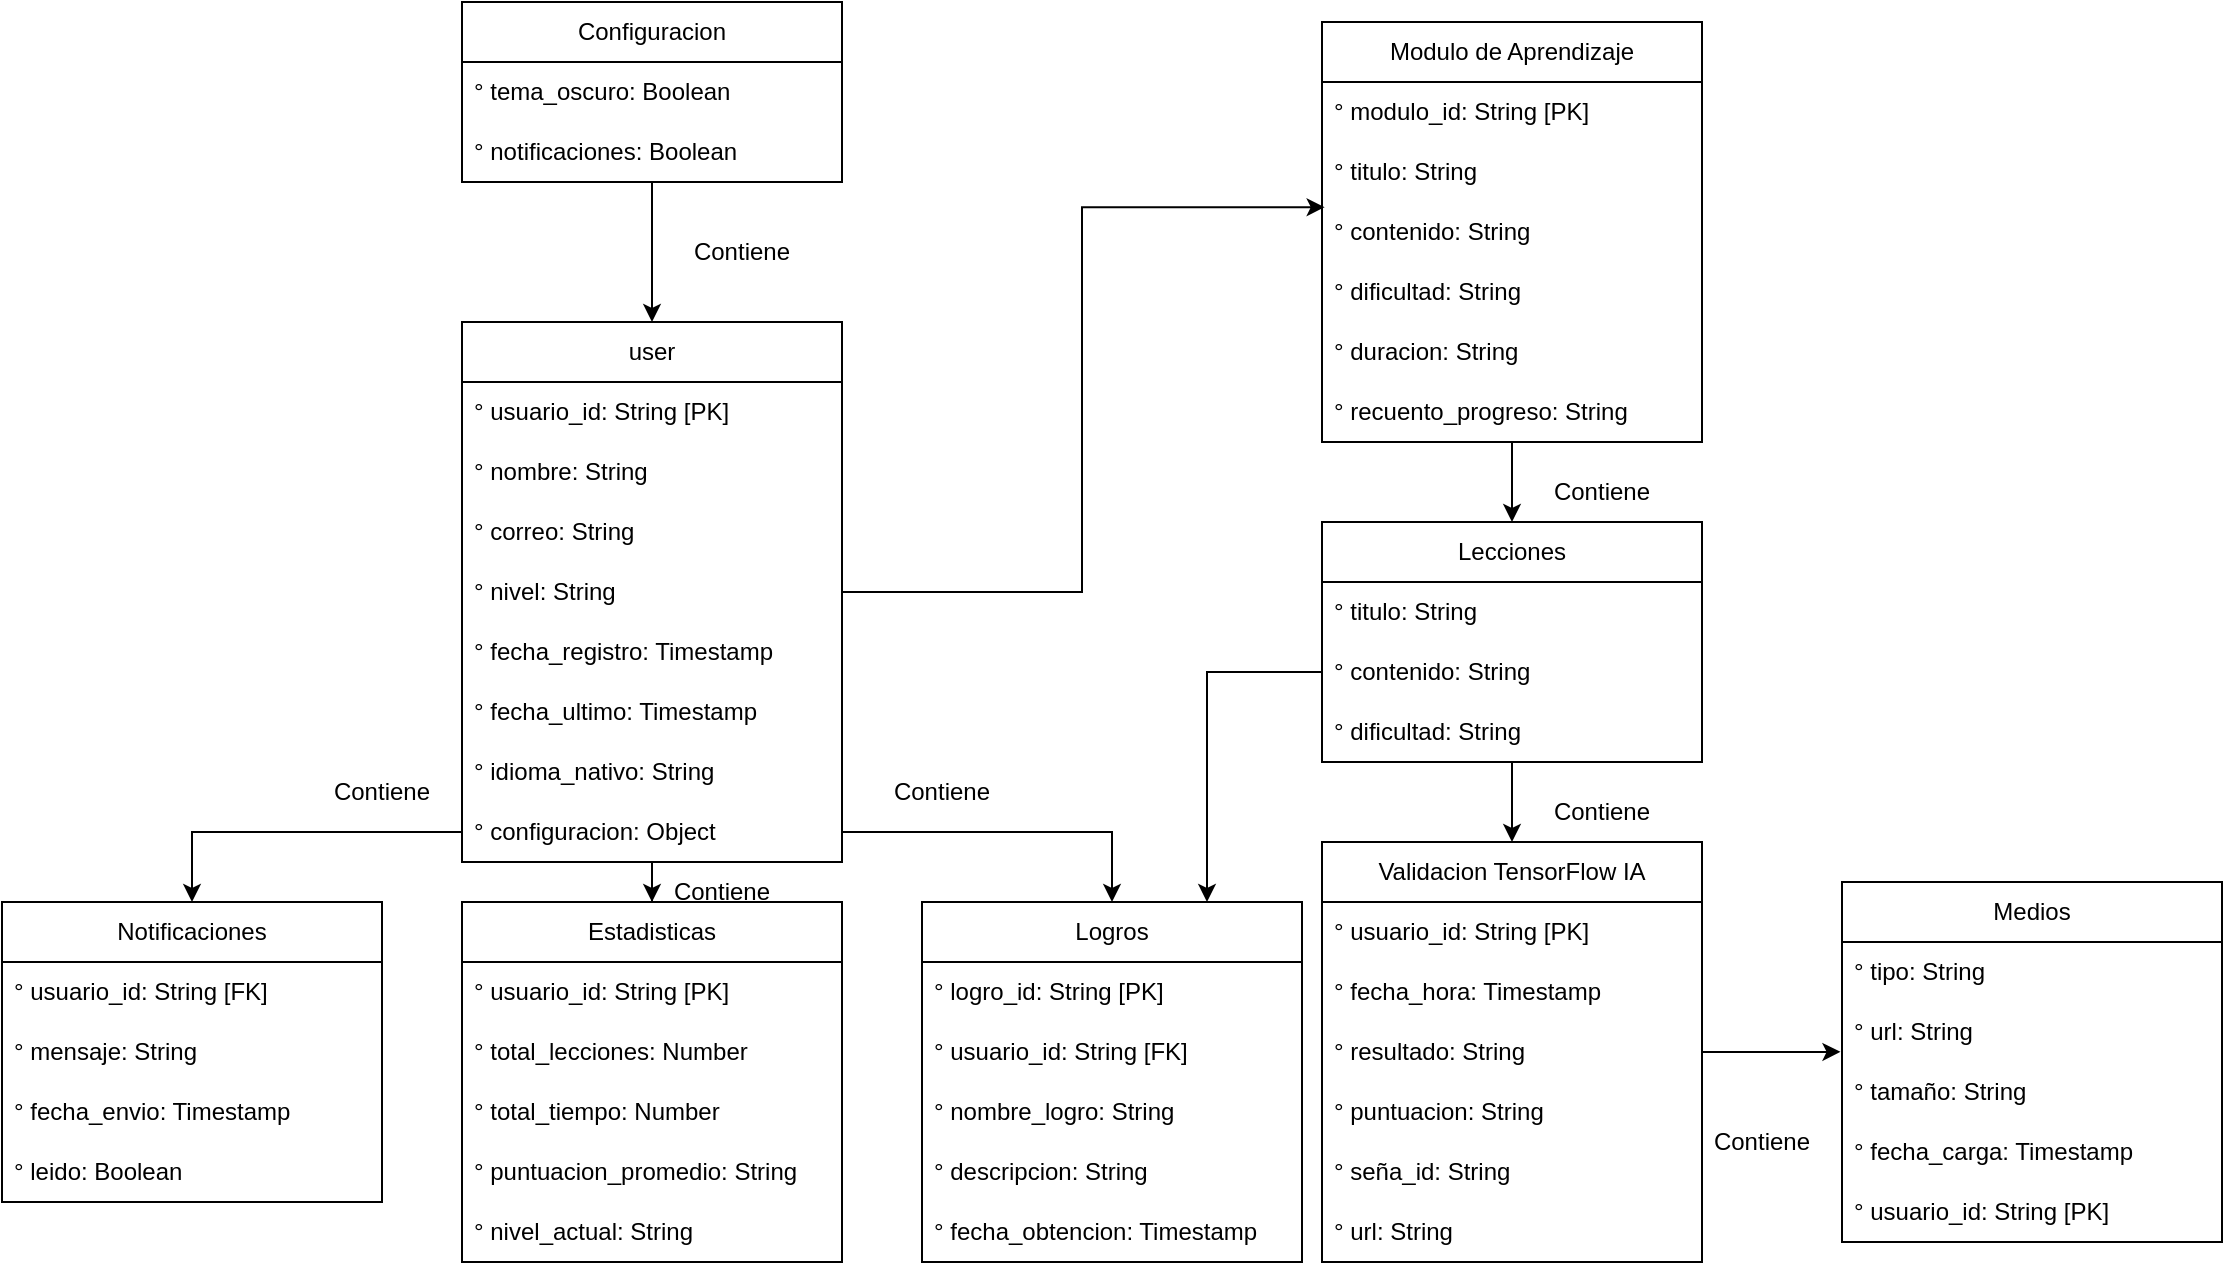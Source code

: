 <mxfile version="24.7.17">
  <diagram name="Page-1" id="BsO_ZolymQ1asYzQ9hqA">
    <mxGraphModel dx="910" dy="1590" grid="0" gridSize="10" guides="1" tooltips="1" connect="1" arrows="1" fold="1" page="1" pageScale="1" pageWidth="850" pageHeight="1100" math="0" shadow="0">
      <root>
        <mxCell id="0" />
        <mxCell id="1" parent="0" />
        <mxCell id="5IDsyCoEaGUXOf4nEbgp-25" style="edgeStyle=orthogonalEdgeStyle;rounded=0;orthogonalLoop=1;jettySize=auto;html=1;" parent="1" source="5IDsyCoEaGUXOf4nEbgp-1" target="5IDsyCoEaGUXOf4nEbgp-22" edge="1">
          <mxGeometry relative="1" as="geometry" />
        </mxCell>
        <mxCell id="5IDsyCoEaGUXOf4nEbgp-1" value="user" style="swimlane;fontStyle=0;childLayout=stackLayout;horizontal=1;startSize=30;horizontalStack=0;resizeParent=1;resizeParentMax=0;resizeLast=0;collapsible=1;marginBottom=0;whiteSpace=wrap;html=1;" parent="1" vertex="1">
          <mxGeometry x="420" y="140" width="190" height="270" as="geometry" />
        </mxCell>
        <mxCell id="5IDsyCoEaGUXOf4nEbgp-2" value="° usuario_id: String [PK]" style="text;strokeColor=none;fillColor=none;align=left;verticalAlign=middle;spacingLeft=4;spacingRight=4;overflow=hidden;points=[[0,0.5],[1,0.5]];portConstraint=eastwest;rotatable=0;whiteSpace=wrap;html=1;" parent="5IDsyCoEaGUXOf4nEbgp-1" vertex="1">
          <mxGeometry y="30" width="190" height="30" as="geometry" />
        </mxCell>
        <mxCell id="5IDsyCoEaGUXOf4nEbgp-3" value="° nombre: String" style="text;strokeColor=none;fillColor=none;align=left;verticalAlign=middle;spacingLeft=4;spacingRight=4;overflow=hidden;points=[[0,0.5],[1,0.5]];portConstraint=eastwest;rotatable=0;whiteSpace=wrap;html=1;" parent="5IDsyCoEaGUXOf4nEbgp-1" vertex="1">
          <mxGeometry y="60" width="190" height="30" as="geometry" />
        </mxCell>
        <mxCell id="5IDsyCoEaGUXOf4nEbgp-4" value="° correo: String" style="text;strokeColor=none;fillColor=none;align=left;verticalAlign=middle;spacingLeft=4;spacingRight=4;overflow=hidden;points=[[0,0.5],[1,0.5]];portConstraint=eastwest;rotatable=0;whiteSpace=wrap;html=1;" parent="5IDsyCoEaGUXOf4nEbgp-1" vertex="1">
          <mxGeometry y="90" width="190" height="30" as="geometry" />
        </mxCell>
        <mxCell id="5IDsyCoEaGUXOf4nEbgp-6" value="° nivel: String" style="text;strokeColor=none;fillColor=none;align=left;verticalAlign=middle;spacingLeft=4;spacingRight=4;overflow=hidden;points=[[0,0.5],[1,0.5]];portConstraint=eastwest;rotatable=0;whiteSpace=wrap;html=1;" parent="5IDsyCoEaGUXOf4nEbgp-1" vertex="1">
          <mxGeometry y="120" width="190" height="30" as="geometry" />
        </mxCell>
        <mxCell id="5IDsyCoEaGUXOf4nEbgp-5" value="° fecha_registro: Timestamp" style="text;strokeColor=none;fillColor=none;align=left;verticalAlign=middle;spacingLeft=4;spacingRight=4;overflow=hidden;points=[[0,0.5],[1,0.5]];portConstraint=eastwest;rotatable=0;whiteSpace=wrap;html=1;" parent="5IDsyCoEaGUXOf4nEbgp-1" vertex="1">
          <mxGeometry y="150" width="190" height="30" as="geometry" />
        </mxCell>
        <mxCell id="5IDsyCoEaGUXOf4nEbgp-8" value="° fecha_ultimo: Timestamp" style="text;strokeColor=none;fillColor=none;align=left;verticalAlign=middle;spacingLeft=4;spacingRight=4;overflow=hidden;points=[[0,0.5],[1,0.5]];portConstraint=eastwest;rotatable=0;whiteSpace=wrap;html=1;" parent="5IDsyCoEaGUXOf4nEbgp-1" vertex="1">
          <mxGeometry y="180" width="190" height="30" as="geometry" />
        </mxCell>
        <mxCell id="5IDsyCoEaGUXOf4nEbgp-9" value="° idioma_nativo: String" style="text;strokeColor=none;fillColor=none;align=left;verticalAlign=middle;spacingLeft=4;spacingRight=4;overflow=hidden;points=[[0,0.5],[1,0.5]];portConstraint=eastwest;rotatable=0;whiteSpace=wrap;html=1;" parent="5IDsyCoEaGUXOf4nEbgp-1" vertex="1">
          <mxGeometry y="210" width="190" height="30" as="geometry" />
        </mxCell>
        <mxCell id="5IDsyCoEaGUXOf4nEbgp-10" value="° configuracion: Object" style="text;strokeColor=none;fillColor=none;align=left;verticalAlign=middle;spacingLeft=4;spacingRight=4;overflow=hidden;points=[[0,0.5],[1,0.5]];portConstraint=eastwest;rotatable=0;whiteSpace=wrap;html=1;" parent="5IDsyCoEaGUXOf4nEbgp-1" vertex="1">
          <mxGeometry y="240" width="190" height="30" as="geometry" />
        </mxCell>
        <mxCell id="5IDsyCoEaGUXOf4nEbgp-20" style="edgeStyle=orthogonalEdgeStyle;rounded=0;orthogonalLoop=1;jettySize=auto;html=1;entryX=0.5;entryY=0;entryDx=0;entryDy=0;" parent="1" source="5IDsyCoEaGUXOf4nEbgp-11" target="5IDsyCoEaGUXOf4nEbgp-1" edge="1">
          <mxGeometry relative="1" as="geometry" />
        </mxCell>
        <mxCell id="5IDsyCoEaGUXOf4nEbgp-11" value="Configuracion" style="swimlane;fontStyle=0;childLayout=stackLayout;horizontal=1;startSize=30;horizontalStack=0;resizeParent=1;resizeParentMax=0;resizeLast=0;collapsible=1;marginBottom=0;whiteSpace=wrap;html=1;" parent="1" vertex="1">
          <mxGeometry x="420" y="-20" width="190" height="90" as="geometry" />
        </mxCell>
        <mxCell id="5IDsyCoEaGUXOf4nEbgp-12" value="° tema_oscuro: Boolean" style="text;strokeColor=none;fillColor=none;align=left;verticalAlign=middle;spacingLeft=4;spacingRight=4;overflow=hidden;points=[[0,0.5],[1,0.5]];portConstraint=eastwest;rotatable=0;whiteSpace=wrap;html=1;" parent="5IDsyCoEaGUXOf4nEbgp-11" vertex="1">
          <mxGeometry y="30" width="190" height="30" as="geometry" />
        </mxCell>
        <mxCell id="5IDsyCoEaGUXOf4nEbgp-13" value="° notificaciones: Boolean" style="text;strokeColor=none;fillColor=none;align=left;verticalAlign=middle;spacingLeft=4;spacingRight=4;overflow=hidden;points=[[0,0.5],[1,0.5]];portConstraint=eastwest;rotatable=0;whiteSpace=wrap;html=1;" parent="5IDsyCoEaGUXOf4nEbgp-11" vertex="1">
          <mxGeometry y="60" width="190" height="30" as="geometry" />
        </mxCell>
        <mxCell id="5IDsyCoEaGUXOf4nEbgp-21" value="Contiene" style="text;html=1;align=center;verticalAlign=middle;whiteSpace=wrap;rounded=0;" parent="1" vertex="1">
          <mxGeometry x="530" y="90" width="60" height="30" as="geometry" />
        </mxCell>
        <mxCell id="5IDsyCoEaGUXOf4nEbgp-22" value="Estadisticas" style="swimlane;fontStyle=0;childLayout=stackLayout;horizontal=1;startSize=30;horizontalStack=0;resizeParent=1;resizeParentMax=0;resizeLast=0;collapsible=1;marginBottom=0;whiteSpace=wrap;html=1;" parent="1" vertex="1">
          <mxGeometry x="420" y="430" width="190" height="180" as="geometry" />
        </mxCell>
        <mxCell id="5IDsyCoEaGUXOf4nEbgp-23" value="° usuario_id: String [PK]" style="text;strokeColor=none;fillColor=none;align=left;verticalAlign=middle;spacingLeft=4;spacingRight=4;overflow=hidden;points=[[0,0.5],[1,0.5]];portConstraint=eastwest;rotatable=0;whiteSpace=wrap;html=1;" parent="5IDsyCoEaGUXOf4nEbgp-22" vertex="1">
          <mxGeometry y="30" width="190" height="30" as="geometry" />
        </mxCell>
        <mxCell id="5IDsyCoEaGUXOf4nEbgp-24" value="° total_lecciones: Number" style="text;strokeColor=none;fillColor=none;align=left;verticalAlign=middle;spacingLeft=4;spacingRight=4;overflow=hidden;points=[[0,0.5],[1,0.5]];portConstraint=eastwest;rotatable=0;whiteSpace=wrap;html=1;" parent="5IDsyCoEaGUXOf4nEbgp-22" vertex="1">
          <mxGeometry y="60" width="190" height="30" as="geometry" />
        </mxCell>
        <mxCell id="5IDsyCoEaGUXOf4nEbgp-27" value="° total_tiempo: Number" style="text;strokeColor=none;fillColor=none;align=left;verticalAlign=middle;spacingLeft=4;spacingRight=4;overflow=hidden;points=[[0,0.5],[1,0.5]];portConstraint=eastwest;rotatable=0;whiteSpace=wrap;html=1;" parent="5IDsyCoEaGUXOf4nEbgp-22" vertex="1">
          <mxGeometry y="90" width="190" height="30" as="geometry" />
        </mxCell>
        <mxCell id="5IDsyCoEaGUXOf4nEbgp-28" value="° puntuacion_promedio: String" style="text;strokeColor=none;fillColor=none;align=left;verticalAlign=middle;spacingLeft=4;spacingRight=4;overflow=hidden;points=[[0,0.5],[1,0.5]];portConstraint=eastwest;rotatable=0;whiteSpace=wrap;html=1;" parent="5IDsyCoEaGUXOf4nEbgp-22" vertex="1">
          <mxGeometry y="120" width="190" height="30" as="geometry" />
        </mxCell>
        <mxCell id="5IDsyCoEaGUXOf4nEbgp-29" value="° nivel_actual: String" style="text;strokeColor=none;fillColor=none;align=left;verticalAlign=middle;spacingLeft=4;spacingRight=4;overflow=hidden;points=[[0,0.5],[1,0.5]];portConstraint=eastwest;rotatable=0;whiteSpace=wrap;html=1;" parent="5IDsyCoEaGUXOf4nEbgp-22" vertex="1">
          <mxGeometry y="150" width="190" height="30" as="geometry" />
        </mxCell>
        <mxCell id="5IDsyCoEaGUXOf4nEbgp-26" value="Contiene" style="text;html=1;align=center;verticalAlign=middle;whiteSpace=wrap;rounded=0;" parent="1" vertex="1">
          <mxGeometry x="520" y="410" width="60" height="30" as="geometry" />
        </mxCell>
        <mxCell id="5IDsyCoEaGUXOf4nEbgp-30" value="Notificaciones" style="swimlane;fontStyle=0;childLayout=stackLayout;horizontal=1;startSize=30;horizontalStack=0;resizeParent=1;resizeParentMax=0;resizeLast=0;collapsible=1;marginBottom=0;whiteSpace=wrap;html=1;" parent="1" vertex="1">
          <mxGeometry x="190" y="430" width="190" height="150" as="geometry" />
        </mxCell>
        <mxCell id="5IDsyCoEaGUXOf4nEbgp-31" value="° usuario_id: String [FK]" style="text;strokeColor=none;fillColor=none;align=left;verticalAlign=middle;spacingLeft=4;spacingRight=4;overflow=hidden;points=[[0,0.5],[1,0.5]];portConstraint=eastwest;rotatable=0;whiteSpace=wrap;html=1;" parent="5IDsyCoEaGUXOf4nEbgp-30" vertex="1">
          <mxGeometry y="30" width="190" height="30" as="geometry" />
        </mxCell>
        <mxCell id="5IDsyCoEaGUXOf4nEbgp-35" value="° mensaje: String" style="text;strokeColor=none;fillColor=none;align=left;verticalAlign=middle;spacingLeft=4;spacingRight=4;overflow=hidden;points=[[0,0.5],[1,0.5]];portConstraint=eastwest;rotatable=0;whiteSpace=wrap;html=1;" parent="5IDsyCoEaGUXOf4nEbgp-30" vertex="1">
          <mxGeometry y="60" width="190" height="30" as="geometry" />
        </mxCell>
        <mxCell id="5IDsyCoEaGUXOf4nEbgp-37" value="° fecha_envio: Timestamp" style="text;strokeColor=none;fillColor=none;align=left;verticalAlign=middle;spacingLeft=4;spacingRight=4;overflow=hidden;points=[[0,0.5],[1,0.5]];portConstraint=eastwest;rotatable=0;whiteSpace=wrap;html=1;" parent="5IDsyCoEaGUXOf4nEbgp-30" vertex="1">
          <mxGeometry y="90" width="190" height="30" as="geometry" />
        </mxCell>
        <mxCell id="5IDsyCoEaGUXOf4nEbgp-38" value="° leido: Boolean" style="text;strokeColor=none;fillColor=none;align=left;verticalAlign=middle;spacingLeft=4;spacingRight=4;overflow=hidden;points=[[0,0.5],[1,0.5]];portConstraint=eastwest;rotatable=0;whiteSpace=wrap;html=1;" parent="5IDsyCoEaGUXOf4nEbgp-30" vertex="1">
          <mxGeometry y="120" width="190" height="30" as="geometry" />
        </mxCell>
        <mxCell id="5IDsyCoEaGUXOf4nEbgp-36" style="edgeStyle=orthogonalEdgeStyle;rounded=0;orthogonalLoop=1;jettySize=auto;html=1;entryX=0.5;entryY=0;entryDx=0;entryDy=0;" parent="1" source="5IDsyCoEaGUXOf4nEbgp-10" target="5IDsyCoEaGUXOf4nEbgp-30" edge="1">
          <mxGeometry relative="1" as="geometry" />
        </mxCell>
        <mxCell id="5IDsyCoEaGUXOf4nEbgp-39" value="Contiene" style="text;html=1;align=center;verticalAlign=middle;whiteSpace=wrap;rounded=0;" parent="1" vertex="1">
          <mxGeometry x="350" y="360" width="60" height="30" as="geometry" />
        </mxCell>
        <mxCell id="5IDsyCoEaGUXOf4nEbgp-40" value="Logros" style="swimlane;fontStyle=0;childLayout=stackLayout;horizontal=1;startSize=30;horizontalStack=0;resizeParent=1;resizeParentMax=0;resizeLast=0;collapsible=1;marginBottom=0;whiteSpace=wrap;html=1;" parent="1" vertex="1">
          <mxGeometry x="650" y="430" width="190" height="180" as="geometry" />
        </mxCell>
        <mxCell id="5IDsyCoEaGUXOf4nEbgp-41" value="° logro_id: String [PK]" style="text;strokeColor=none;fillColor=none;align=left;verticalAlign=middle;spacingLeft=4;spacingRight=4;overflow=hidden;points=[[0,0.5],[1,0.5]];portConstraint=eastwest;rotatable=0;whiteSpace=wrap;html=1;" parent="5IDsyCoEaGUXOf4nEbgp-40" vertex="1">
          <mxGeometry y="30" width="190" height="30" as="geometry" />
        </mxCell>
        <mxCell id="5IDsyCoEaGUXOf4nEbgp-46" value="° usuario_id: String [FK]" style="text;strokeColor=none;fillColor=none;align=left;verticalAlign=middle;spacingLeft=4;spacingRight=4;overflow=hidden;points=[[0,0.5],[1,0.5]];portConstraint=eastwest;rotatable=0;whiteSpace=wrap;html=1;" parent="5IDsyCoEaGUXOf4nEbgp-40" vertex="1">
          <mxGeometry y="60" width="190" height="30" as="geometry" />
        </mxCell>
        <mxCell id="5IDsyCoEaGUXOf4nEbgp-42" value="° nombre_logro: String" style="text;strokeColor=none;fillColor=none;align=left;verticalAlign=middle;spacingLeft=4;spacingRight=4;overflow=hidden;points=[[0,0.5],[1,0.5]];portConstraint=eastwest;rotatable=0;whiteSpace=wrap;html=1;" parent="5IDsyCoEaGUXOf4nEbgp-40" vertex="1">
          <mxGeometry y="90" width="190" height="30" as="geometry" />
        </mxCell>
        <mxCell id="5IDsyCoEaGUXOf4nEbgp-43" value="° descripcion: String" style="text;strokeColor=none;fillColor=none;align=left;verticalAlign=middle;spacingLeft=4;spacingRight=4;overflow=hidden;points=[[0,0.5],[1,0.5]];portConstraint=eastwest;rotatable=0;whiteSpace=wrap;html=1;" parent="5IDsyCoEaGUXOf4nEbgp-40" vertex="1">
          <mxGeometry y="120" width="190" height="30" as="geometry" />
        </mxCell>
        <mxCell id="5IDsyCoEaGUXOf4nEbgp-44" value="° fecha_obtencion: Timestamp" style="text;strokeColor=none;fillColor=none;align=left;verticalAlign=middle;spacingLeft=4;spacingRight=4;overflow=hidden;points=[[0,0.5],[1,0.5]];portConstraint=eastwest;rotatable=0;whiteSpace=wrap;html=1;" parent="5IDsyCoEaGUXOf4nEbgp-40" vertex="1">
          <mxGeometry y="150" width="190" height="30" as="geometry" />
        </mxCell>
        <mxCell id="5IDsyCoEaGUXOf4nEbgp-45" style="edgeStyle=orthogonalEdgeStyle;rounded=0;orthogonalLoop=1;jettySize=auto;html=1;entryX=0.5;entryY=0;entryDx=0;entryDy=0;" parent="1" source="5IDsyCoEaGUXOf4nEbgp-10" target="5IDsyCoEaGUXOf4nEbgp-40" edge="1">
          <mxGeometry relative="1" as="geometry" />
        </mxCell>
        <mxCell id="5IDsyCoEaGUXOf4nEbgp-47" value="Contiene" style="text;html=1;align=center;verticalAlign=middle;whiteSpace=wrap;rounded=0;" parent="1" vertex="1">
          <mxGeometry x="630" y="360" width="60" height="30" as="geometry" />
        </mxCell>
        <mxCell id="5IDsyCoEaGUXOf4nEbgp-63" style="edgeStyle=orthogonalEdgeStyle;rounded=0;orthogonalLoop=1;jettySize=auto;html=1;" parent="1" source="5IDsyCoEaGUXOf4nEbgp-48" target="5IDsyCoEaGUXOf4nEbgp-56" edge="1">
          <mxGeometry relative="1" as="geometry" />
        </mxCell>
        <mxCell id="5IDsyCoEaGUXOf4nEbgp-48" value="Modulo de Aprendizaje" style="swimlane;fontStyle=0;childLayout=stackLayout;horizontal=1;startSize=30;horizontalStack=0;resizeParent=1;resizeParentMax=0;resizeLast=0;collapsible=1;marginBottom=0;whiteSpace=wrap;html=1;" parent="1" vertex="1">
          <mxGeometry x="850" y="-10" width="190" height="210" as="geometry" />
        </mxCell>
        <mxCell id="5IDsyCoEaGUXOf4nEbgp-49" value="° modulo_id: String [PK]" style="text;strokeColor=none;fillColor=none;align=left;verticalAlign=middle;spacingLeft=4;spacingRight=4;overflow=hidden;points=[[0,0.5],[1,0.5]];portConstraint=eastwest;rotatable=0;whiteSpace=wrap;html=1;" parent="5IDsyCoEaGUXOf4nEbgp-48" vertex="1">
          <mxGeometry y="30" width="190" height="30" as="geometry" />
        </mxCell>
        <mxCell id="5IDsyCoEaGUXOf4nEbgp-51" value="° titulo: String" style="text;strokeColor=none;fillColor=none;align=left;verticalAlign=middle;spacingLeft=4;spacingRight=4;overflow=hidden;points=[[0,0.5],[1,0.5]];portConstraint=eastwest;rotatable=0;whiteSpace=wrap;html=1;" parent="5IDsyCoEaGUXOf4nEbgp-48" vertex="1">
          <mxGeometry y="60" width="190" height="30" as="geometry" />
        </mxCell>
        <mxCell id="5IDsyCoEaGUXOf4nEbgp-52" value="° contenido: String" style="text;strokeColor=none;fillColor=none;align=left;verticalAlign=middle;spacingLeft=4;spacingRight=4;overflow=hidden;points=[[0,0.5],[1,0.5]];portConstraint=eastwest;rotatable=0;whiteSpace=wrap;html=1;" parent="5IDsyCoEaGUXOf4nEbgp-48" vertex="1">
          <mxGeometry y="90" width="190" height="30" as="geometry" />
        </mxCell>
        <mxCell id="5IDsyCoEaGUXOf4nEbgp-53" value="° dificultad: String" style="text;strokeColor=none;fillColor=none;align=left;verticalAlign=middle;spacingLeft=4;spacingRight=4;overflow=hidden;points=[[0,0.5],[1,0.5]];portConstraint=eastwest;rotatable=0;whiteSpace=wrap;html=1;" parent="5IDsyCoEaGUXOf4nEbgp-48" vertex="1">
          <mxGeometry y="120" width="190" height="30" as="geometry" />
        </mxCell>
        <mxCell id="5IDsyCoEaGUXOf4nEbgp-54" value="° duracion: String" style="text;strokeColor=none;fillColor=none;align=left;verticalAlign=middle;spacingLeft=4;spacingRight=4;overflow=hidden;points=[[0,0.5],[1,0.5]];portConstraint=eastwest;rotatable=0;whiteSpace=wrap;html=1;" parent="5IDsyCoEaGUXOf4nEbgp-48" vertex="1">
          <mxGeometry y="150" width="190" height="30" as="geometry" />
        </mxCell>
        <mxCell id="5IDsyCoEaGUXOf4nEbgp-55" value="° recuento_progreso: String" style="text;strokeColor=none;fillColor=none;align=left;verticalAlign=middle;spacingLeft=4;spacingRight=4;overflow=hidden;points=[[0,0.5],[1,0.5]];portConstraint=eastwest;rotatable=0;whiteSpace=wrap;html=1;" parent="5IDsyCoEaGUXOf4nEbgp-48" vertex="1">
          <mxGeometry y="180" width="190" height="30" as="geometry" />
        </mxCell>
        <mxCell id="5IDsyCoEaGUXOf4nEbgp-72" style="edgeStyle=orthogonalEdgeStyle;rounded=0;orthogonalLoop=1;jettySize=auto;html=1;entryX=0.5;entryY=0;entryDx=0;entryDy=0;" parent="1" source="5IDsyCoEaGUXOf4nEbgp-56" target="5IDsyCoEaGUXOf4nEbgp-65" edge="1">
          <mxGeometry relative="1" as="geometry" />
        </mxCell>
        <mxCell id="5IDsyCoEaGUXOf4nEbgp-56" value="Lecciones" style="swimlane;fontStyle=0;childLayout=stackLayout;horizontal=1;startSize=30;horizontalStack=0;resizeParent=1;resizeParentMax=0;resizeLast=0;collapsible=1;marginBottom=0;whiteSpace=wrap;html=1;" parent="1" vertex="1">
          <mxGeometry x="850" y="240" width="190" height="120" as="geometry" />
        </mxCell>
        <mxCell id="5IDsyCoEaGUXOf4nEbgp-58" value="° titulo: String" style="text;strokeColor=none;fillColor=none;align=left;verticalAlign=middle;spacingLeft=4;spacingRight=4;overflow=hidden;points=[[0,0.5],[1,0.5]];portConstraint=eastwest;rotatable=0;whiteSpace=wrap;html=1;" parent="5IDsyCoEaGUXOf4nEbgp-56" vertex="1">
          <mxGeometry y="30" width="190" height="30" as="geometry" />
        </mxCell>
        <mxCell id="5IDsyCoEaGUXOf4nEbgp-59" value="° contenido: String" style="text;strokeColor=none;fillColor=none;align=left;verticalAlign=middle;spacingLeft=4;spacingRight=4;overflow=hidden;points=[[0,0.5],[1,0.5]];portConstraint=eastwest;rotatable=0;whiteSpace=wrap;html=1;" parent="5IDsyCoEaGUXOf4nEbgp-56" vertex="1">
          <mxGeometry y="60" width="190" height="30" as="geometry" />
        </mxCell>
        <mxCell id="5IDsyCoEaGUXOf4nEbgp-60" value="° dificultad: String" style="text;strokeColor=none;fillColor=none;align=left;verticalAlign=middle;spacingLeft=4;spacingRight=4;overflow=hidden;points=[[0,0.5],[1,0.5]];portConstraint=eastwest;rotatable=0;whiteSpace=wrap;html=1;" parent="5IDsyCoEaGUXOf4nEbgp-56" vertex="1">
          <mxGeometry y="90" width="190" height="30" as="geometry" />
        </mxCell>
        <mxCell id="5IDsyCoEaGUXOf4nEbgp-64" value="Contiene" style="text;html=1;align=center;verticalAlign=middle;whiteSpace=wrap;rounded=0;" parent="1" vertex="1">
          <mxGeometry x="960" y="210" width="60" height="30" as="geometry" />
        </mxCell>
        <mxCell id="5IDsyCoEaGUXOf4nEbgp-65" value="Validacion TensorFlow IA" style="swimlane;fontStyle=0;childLayout=stackLayout;horizontal=1;startSize=30;horizontalStack=0;resizeParent=1;resizeParentMax=0;resizeLast=0;collapsible=1;marginBottom=0;whiteSpace=wrap;html=1;" parent="1" vertex="1">
          <mxGeometry x="850" y="400" width="190" height="210" as="geometry" />
        </mxCell>
        <mxCell id="5IDsyCoEaGUXOf4nEbgp-66" value="° usuario_id: String [PK]" style="text;strokeColor=none;fillColor=none;align=left;verticalAlign=middle;spacingLeft=4;spacingRight=4;overflow=hidden;points=[[0,0.5],[1,0.5]];portConstraint=eastwest;rotatable=0;whiteSpace=wrap;html=1;" parent="5IDsyCoEaGUXOf4nEbgp-65" vertex="1">
          <mxGeometry y="30" width="190" height="30" as="geometry" />
        </mxCell>
        <mxCell id="5IDsyCoEaGUXOf4nEbgp-67" value="° fecha_hora: Timestamp" style="text;strokeColor=none;fillColor=none;align=left;verticalAlign=middle;spacingLeft=4;spacingRight=4;overflow=hidden;points=[[0,0.5],[1,0.5]];portConstraint=eastwest;rotatable=0;whiteSpace=wrap;html=1;" parent="5IDsyCoEaGUXOf4nEbgp-65" vertex="1">
          <mxGeometry y="60" width="190" height="30" as="geometry" />
        </mxCell>
        <mxCell id="5IDsyCoEaGUXOf4nEbgp-68" value="° resultado: String" style="text;strokeColor=none;fillColor=none;align=left;verticalAlign=middle;spacingLeft=4;spacingRight=4;overflow=hidden;points=[[0,0.5],[1,0.5]];portConstraint=eastwest;rotatable=0;whiteSpace=wrap;html=1;" parent="5IDsyCoEaGUXOf4nEbgp-65" vertex="1">
          <mxGeometry y="90" width="190" height="30" as="geometry" />
        </mxCell>
        <mxCell id="5IDsyCoEaGUXOf4nEbgp-69" value="° puntuacion: String" style="text;strokeColor=none;fillColor=none;align=left;verticalAlign=middle;spacingLeft=4;spacingRight=4;overflow=hidden;points=[[0,0.5],[1,0.5]];portConstraint=eastwest;rotatable=0;whiteSpace=wrap;html=1;" parent="5IDsyCoEaGUXOf4nEbgp-65" vertex="1">
          <mxGeometry y="120" width="190" height="30" as="geometry" />
        </mxCell>
        <mxCell id="5IDsyCoEaGUXOf4nEbgp-70" value="° seña_id: String" style="text;strokeColor=none;fillColor=none;align=left;verticalAlign=middle;spacingLeft=4;spacingRight=4;overflow=hidden;points=[[0,0.5],[1,0.5]];portConstraint=eastwest;rotatable=0;whiteSpace=wrap;html=1;" parent="5IDsyCoEaGUXOf4nEbgp-65" vertex="1">
          <mxGeometry y="150" width="190" height="30" as="geometry" />
        </mxCell>
        <mxCell id="5IDsyCoEaGUXOf4nEbgp-71" value="° url: String" style="text;strokeColor=none;fillColor=none;align=left;verticalAlign=middle;spacingLeft=4;spacingRight=4;overflow=hidden;points=[[0,0.5],[1,0.5]];portConstraint=eastwest;rotatable=0;whiteSpace=wrap;html=1;" parent="5IDsyCoEaGUXOf4nEbgp-65" vertex="1">
          <mxGeometry y="180" width="190" height="30" as="geometry" />
        </mxCell>
        <mxCell id="5IDsyCoEaGUXOf4nEbgp-73" value="Contiene" style="text;html=1;align=center;verticalAlign=middle;whiteSpace=wrap;rounded=0;" parent="1" vertex="1">
          <mxGeometry x="960" y="370" width="60" height="30" as="geometry" />
        </mxCell>
        <mxCell id="5IDsyCoEaGUXOf4nEbgp-74" value="Medios" style="swimlane;fontStyle=0;childLayout=stackLayout;horizontal=1;startSize=30;horizontalStack=0;resizeParent=1;resizeParentMax=0;resizeLast=0;collapsible=1;marginBottom=0;whiteSpace=wrap;html=1;" parent="1" vertex="1">
          <mxGeometry x="1110" y="420" width="190" height="180" as="geometry" />
        </mxCell>
        <mxCell id="5IDsyCoEaGUXOf4nEbgp-75" value="° tipo: String" style="text;strokeColor=none;fillColor=none;align=left;verticalAlign=middle;spacingLeft=4;spacingRight=4;overflow=hidden;points=[[0,0.5],[1,0.5]];portConstraint=eastwest;rotatable=0;whiteSpace=wrap;html=1;" parent="5IDsyCoEaGUXOf4nEbgp-74" vertex="1">
          <mxGeometry y="30" width="190" height="30" as="geometry" />
        </mxCell>
        <mxCell id="5IDsyCoEaGUXOf4nEbgp-76" value="° url: String" style="text;strokeColor=none;fillColor=none;align=left;verticalAlign=middle;spacingLeft=4;spacingRight=4;overflow=hidden;points=[[0,0.5],[1,0.5]];portConstraint=eastwest;rotatable=0;whiteSpace=wrap;html=1;" parent="5IDsyCoEaGUXOf4nEbgp-74" vertex="1">
          <mxGeometry y="60" width="190" height="30" as="geometry" />
        </mxCell>
        <mxCell id="5IDsyCoEaGUXOf4nEbgp-77" value="° tamaño: String" style="text;strokeColor=none;fillColor=none;align=left;verticalAlign=middle;spacingLeft=4;spacingRight=4;overflow=hidden;points=[[0,0.5],[1,0.5]];portConstraint=eastwest;rotatable=0;whiteSpace=wrap;html=1;" parent="5IDsyCoEaGUXOf4nEbgp-74" vertex="1">
          <mxGeometry y="90" width="190" height="30" as="geometry" />
        </mxCell>
        <mxCell id="5IDsyCoEaGUXOf4nEbgp-84" value="° fecha_carga: Timestamp" style="text;strokeColor=none;fillColor=none;align=left;verticalAlign=middle;spacingLeft=4;spacingRight=4;overflow=hidden;points=[[0,0.5],[1,0.5]];portConstraint=eastwest;rotatable=0;whiteSpace=wrap;html=1;" parent="5IDsyCoEaGUXOf4nEbgp-74" vertex="1">
          <mxGeometry y="120" width="190" height="30" as="geometry" />
        </mxCell>
        <mxCell id="5IDsyCoEaGUXOf4nEbgp-85" value="° usuario_id: String [PK]" style="text;strokeColor=none;fillColor=none;align=left;verticalAlign=middle;spacingLeft=4;spacingRight=4;overflow=hidden;points=[[0,0.5],[1,0.5]];portConstraint=eastwest;rotatable=0;whiteSpace=wrap;html=1;" parent="5IDsyCoEaGUXOf4nEbgp-74" vertex="1">
          <mxGeometry y="150" width="190" height="30" as="geometry" />
        </mxCell>
        <mxCell id="5IDsyCoEaGUXOf4nEbgp-83" value="Contiene" style="text;html=1;align=center;verticalAlign=middle;whiteSpace=wrap;rounded=0;" parent="1" vertex="1">
          <mxGeometry x="1040" y="535" width="60" height="30" as="geometry" />
        </mxCell>
        <mxCell id="wf59in55LKqpRGKjJugH-2" style="edgeStyle=orthogonalEdgeStyle;rounded=0;orthogonalLoop=1;jettySize=auto;html=1;exitX=1;exitY=0.5;exitDx=0;exitDy=0;entryX=-0.004;entryY=0.831;entryDx=0;entryDy=0;entryPerimeter=0;" parent="1" source="5IDsyCoEaGUXOf4nEbgp-68" target="5IDsyCoEaGUXOf4nEbgp-76" edge="1">
          <mxGeometry relative="1" as="geometry" />
        </mxCell>
        <mxCell id="QDWlR97TJOGvT6XPKU2Y-2" style="edgeStyle=orthogonalEdgeStyle;rounded=0;orthogonalLoop=1;jettySize=auto;html=1;entryX=0.007;entryY=0.086;entryDx=0;entryDy=0;entryPerimeter=0;" parent="1" source="5IDsyCoEaGUXOf4nEbgp-6" target="5IDsyCoEaGUXOf4nEbgp-52" edge="1">
          <mxGeometry relative="1" as="geometry" />
        </mxCell>
        <mxCell id="QDWlR97TJOGvT6XPKU2Y-3" style="edgeStyle=orthogonalEdgeStyle;rounded=0;orthogonalLoop=1;jettySize=auto;html=1;entryX=0.75;entryY=0;entryDx=0;entryDy=0;" parent="1" source="5IDsyCoEaGUXOf4nEbgp-59" target="5IDsyCoEaGUXOf4nEbgp-40" edge="1">
          <mxGeometry relative="1" as="geometry" />
        </mxCell>
      </root>
    </mxGraphModel>
  </diagram>
</mxfile>
